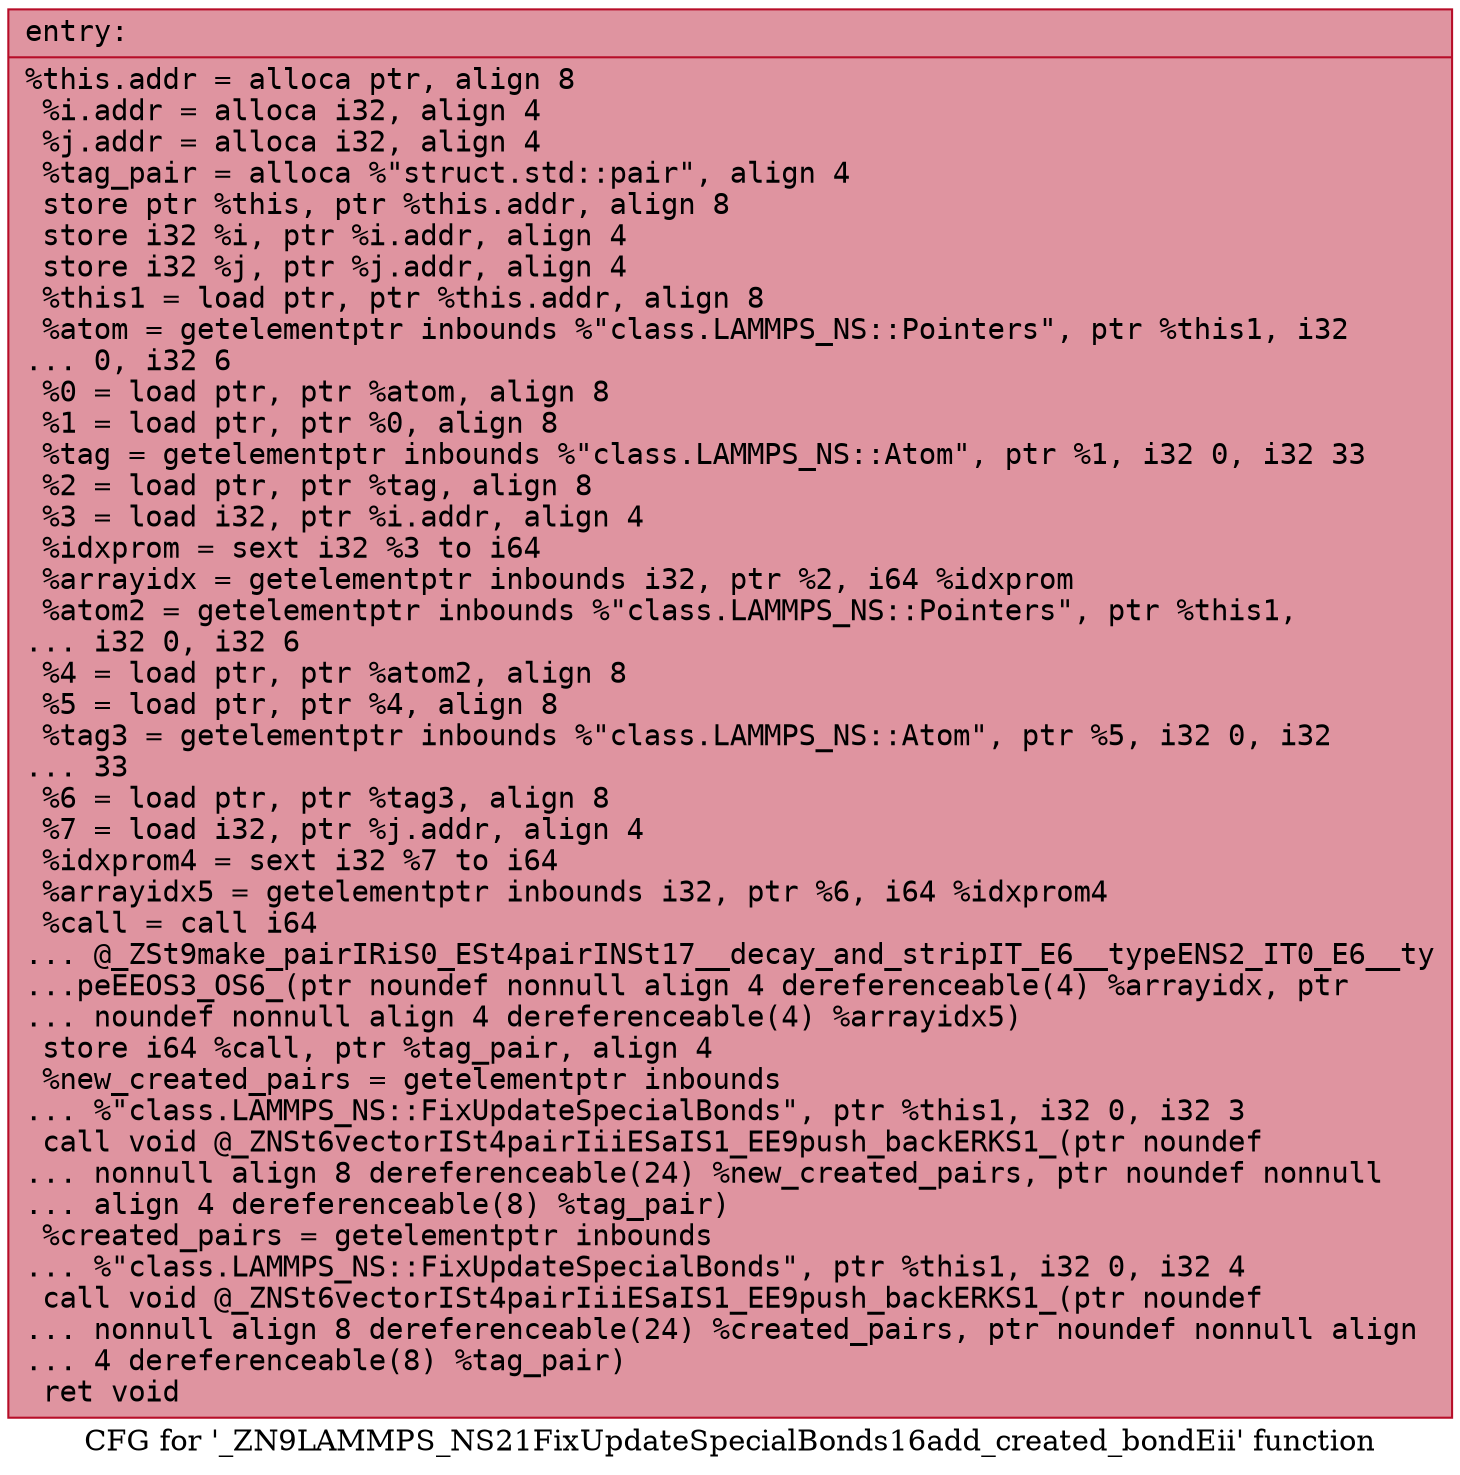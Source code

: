 digraph "CFG for '_ZN9LAMMPS_NS21FixUpdateSpecialBonds16add_created_bondEii' function" {
	label="CFG for '_ZN9LAMMPS_NS21FixUpdateSpecialBonds16add_created_bondEii' function";

	Node0x55c954ef52f0 [shape=record,color="#b70d28ff", style=filled, fillcolor="#b70d2870" fontname="Courier",label="{entry:\l|  %this.addr = alloca ptr, align 8\l  %i.addr = alloca i32, align 4\l  %j.addr = alloca i32, align 4\l  %tag_pair = alloca %\"struct.std::pair\", align 4\l  store ptr %this, ptr %this.addr, align 8\l  store i32 %i, ptr %i.addr, align 4\l  store i32 %j, ptr %j.addr, align 4\l  %this1 = load ptr, ptr %this.addr, align 8\l  %atom = getelementptr inbounds %\"class.LAMMPS_NS::Pointers\", ptr %this1, i32\l... 0, i32 6\l  %0 = load ptr, ptr %atom, align 8\l  %1 = load ptr, ptr %0, align 8\l  %tag = getelementptr inbounds %\"class.LAMMPS_NS::Atom\", ptr %1, i32 0, i32 33\l  %2 = load ptr, ptr %tag, align 8\l  %3 = load i32, ptr %i.addr, align 4\l  %idxprom = sext i32 %3 to i64\l  %arrayidx = getelementptr inbounds i32, ptr %2, i64 %idxprom\l  %atom2 = getelementptr inbounds %\"class.LAMMPS_NS::Pointers\", ptr %this1,\l... i32 0, i32 6\l  %4 = load ptr, ptr %atom2, align 8\l  %5 = load ptr, ptr %4, align 8\l  %tag3 = getelementptr inbounds %\"class.LAMMPS_NS::Atom\", ptr %5, i32 0, i32\l... 33\l  %6 = load ptr, ptr %tag3, align 8\l  %7 = load i32, ptr %j.addr, align 4\l  %idxprom4 = sext i32 %7 to i64\l  %arrayidx5 = getelementptr inbounds i32, ptr %6, i64 %idxprom4\l  %call = call i64\l... @_ZSt9make_pairIRiS0_ESt4pairINSt17__decay_and_stripIT_E6__typeENS2_IT0_E6__ty\l...peEEOS3_OS6_(ptr noundef nonnull align 4 dereferenceable(4) %arrayidx, ptr\l... noundef nonnull align 4 dereferenceable(4) %arrayidx5)\l  store i64 %call, ptr %tag_pair, align 4\l  %new_created_pairs = getelementptr inbounds\l... %\"class.LAMMPS_NS::FixUpdateSpecialBonds\", ptr %this1, i32 0, i32 3\l  call void @_ZNSt6vectorISt4pairIiiESaIS1_EE9push_backERKS1_(ptr noundef\l... nonnull align 8 dereferenceable(24) %new_created_pairs, ptr noundef nonnull\l... align 4 dereferenceable(8) %tag_pair)\l  %created_pairs = getelementptr inbounds\l... %\"class.LAMMPS_NS::FixUpdateSpecialBonds\", ptr %this1, i32 0, i32 4\l  call void @_ZNSt6vectorISt4pairIiiESaIS1_EE9push_backERKS1_(ptr noundef\l... nonnull align 8 dereferenceable(24) %created_pairs, ptr noundef nonnull align\l... 4 dereferenceable(8) %tag_pair)\l  ret void\l}"];
}
